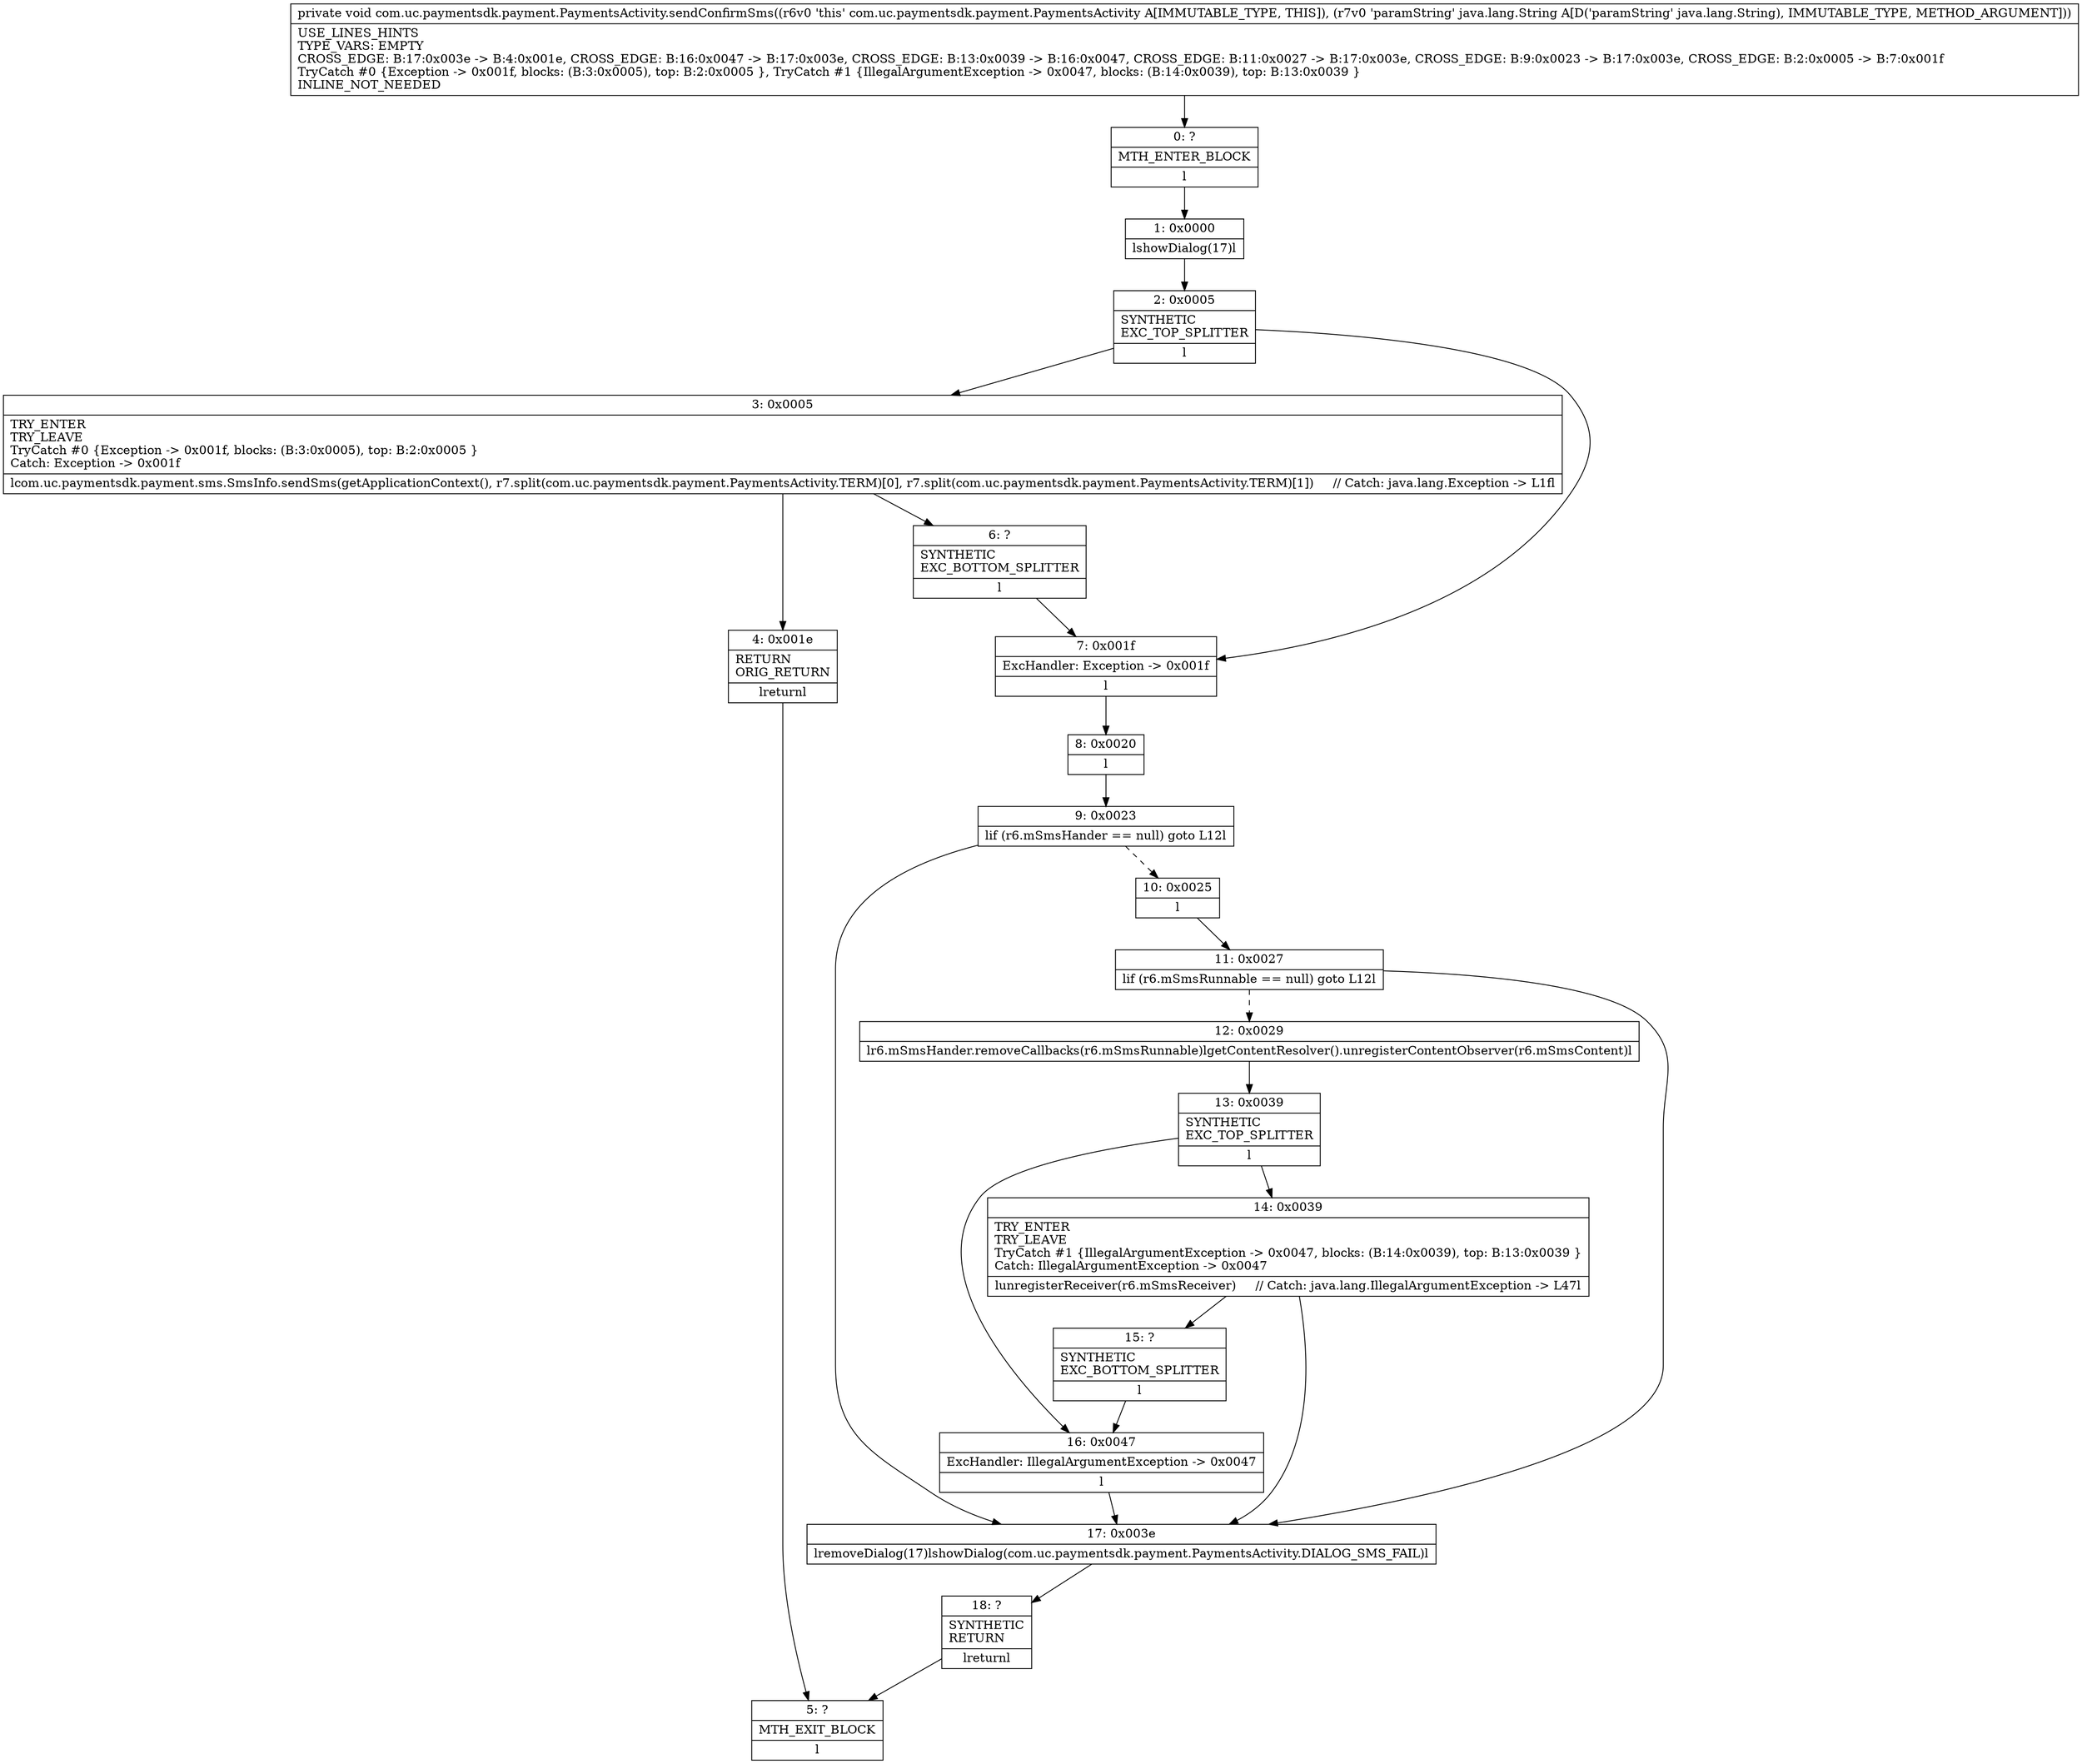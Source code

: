 digraph "CFG forcom.uc.paymentsdk.payment.PaymentsActivity.sendConfirmSms(Ljava\/lang\/String;)V" {
Node_0 [shape=record,label="{0\:\ ?|MTH_ENTER_BLOCK\l|l}"];
Node_1 [shape=record,label="{1\:\ 0x0000|lshowDialog(17)l}"];
Node_2 [shape=record,label="{2\:\ 0x0005|SYNTHETIC\lEXC_TOP_SPLITTER\l|l}"];
Node_3 [shape=record,label="{3\:\ 0x0005|TRY_ENTER\lTRY_LEAVE\lTryCatch #0 \{Exception \-\> 0x001f, blocks: (B:3:0x0005), top: B:2:0x0005 \}\lCatch: Exception \-\> 0x001f\l|lcom.uc.paymentsdk.payment.sms.SmsInfo.sendSms(getApplicationContext(), r7.split(com.uc.paymentsdk.payment.PaymentsActivity.TERM)[0], r7.split(com.uc.paymentsdk.payment.PaymentsActivity.TERM)[1])     \/\/ Catch: java.lang.Exception \-\> L1fl}"];
Node_4 [shape=record,label="{4\:\ 0x001e|RETURN\lORIG_RETURN\l|lreturnl}"];
Node_5 [shape=record,label="{5\:\ ?|MTH_EXIT_BLOCK\l|l}"];
Node_6 [shape=record,label="{6\:\ ?|SYNTHETIC\lEXC_BOTTOM_SPLITTER\l|l}"];
Node_7 [shape=record,label="{7\:\ 0x001f|ExcHandler: Exception \-\> 0x001f\l|l}"];
Node_8 [shape=record,label="{8\:\ 0x0020|l}"];
Node_9 [shape=record,label="{9\:\ 0x0023|lif (r6.mSmsHander == null) goto L12l}"];
Node_10 [shape=record,label="{10\:\ 0x0025|l}"];
Node_11 [shape=record,label="{11\:\ 0x0027|lif (r6.mSmsRunnable == null) goto L12l}"];
Node_12 [shape=record,label="{12\:\ 0x0029|lr6.mSmsHander.removeCallbacks(r6.mSmsRunnable)lgetContentResolver().unregisterContentObserver(r6.mSmsContent)l}"];
Node_13 [shape=record,label="{13\:\ 0x0039|SYNTHETIC\lEXC_TOP_SPLITTER\l|l}"];
Node_14 [shape=record,label="{14\:\ 0x0039|TRY_ENTER\lTRY_LEAVE\lTryCatch #1 \{IllegalArgumentException \-\> 0x0047, blocks: (B:14:0x0039), top: B:13:0x0039 \}\lCatch: IllegalArgumentException \-\> 0x0047\l|lunregisterReceiver(r6.mSmsReceiver)     \/\/ Catch: java.lang.IllegalArgumentException \-\> L47l}"];
Node_15 [shape=record,label="{15\:\ ?|SYNTHETIC\lEXC_BOTTOM_SPLITTER\l|l}"];
Node_16 [shape=record,label="{16\:\ 0x0047|ExcHandler: IllegalArgumentException \-\> 0x0047\l|l}"];
Node_17 [shape=record,label="{17\:\ 0x003e|lremoveDialog(17)lshowDialog(com.uc.paymentsdk.payment.PaymentsActivity.DIALOG_SMS_FAIL)l}"];
Node_18 [shape=record,label="{18\:\ ?|SYNTHETIC\lRETURN\l|lreturnl}"];
MethodNode[shape=record,label="{private void com.uc.paymentsdk.payment.PaymentsActivity.sendConfirmSms((r6v0 'this' com.uc.paymentsdk.payment.PaymentsActivity A[IMMUTABLE_TYPE, THIS]), (r7v0 'paramString' java.lang.String A[D('paramString' java.lang.String), IMMUTABLE_TYPE, METHOD_ARGUMENT]))  | USE_LINES_HINTS\lTYPE_VARS: EMPTY\lCROSS_EDGE: B:17:0x003e \-\> B:4:0x001e, CROSS_EDGE: B:16:0x0047 \-\> B:17:0x003e, CROSS_EDGE: B:13:0x0039 \-\> B:16:0x0047, CROSS_EDGE: B:11:0x0027 \-\> B:17:0x003e, CROSS_EDGE: B:9:0x0023 \-\> B:17:0x003e, CROSS_EDGE: B:2:0x0005 \-\> B:7:0x001f\lTryCatch #0 \{Exception \-\> 0x001f, blocks: (B:3:0x0005), top: B:2:0x0005 \}, TryCatch #1 \{IllegalArgumentException \-\> 0x0047, blocks: (B:14:0x0039), top: B:13:0x0039 \}\lINLINE_NOT_NEEDED\l}"];
MethodNode -> Node_0;
Node_0 -> Node_1;
Node_1 -> Node_2;
Node_2 -> Node_3;
Node_2 -> Node_7;
Node_3 -> Node_4;
Node_3 -> Node_6;
Node_4 -> Node_5;
Node_6 -> Node_7;
Node_7 -> Node_8;
Node_8 -> Node_9;
Node_9 -> Node_10[style=dashed];
Node_9 -> Node_17;
Node_10 -> Node_11;
Node_11 -> Node_12[style=dashed];
Node_11 -> Node_17;
Node_12 -> Node_13;
Node_13 -> Node_14;
Node_13 -> Node_16;
Node_14 -> Node_17;
Node_14 -> Node_15;
Node_15 -> Node_16;
Node_16 -> Node_17;
Node_17 -> Node_18;
Node_18 -> Node_5;
}

